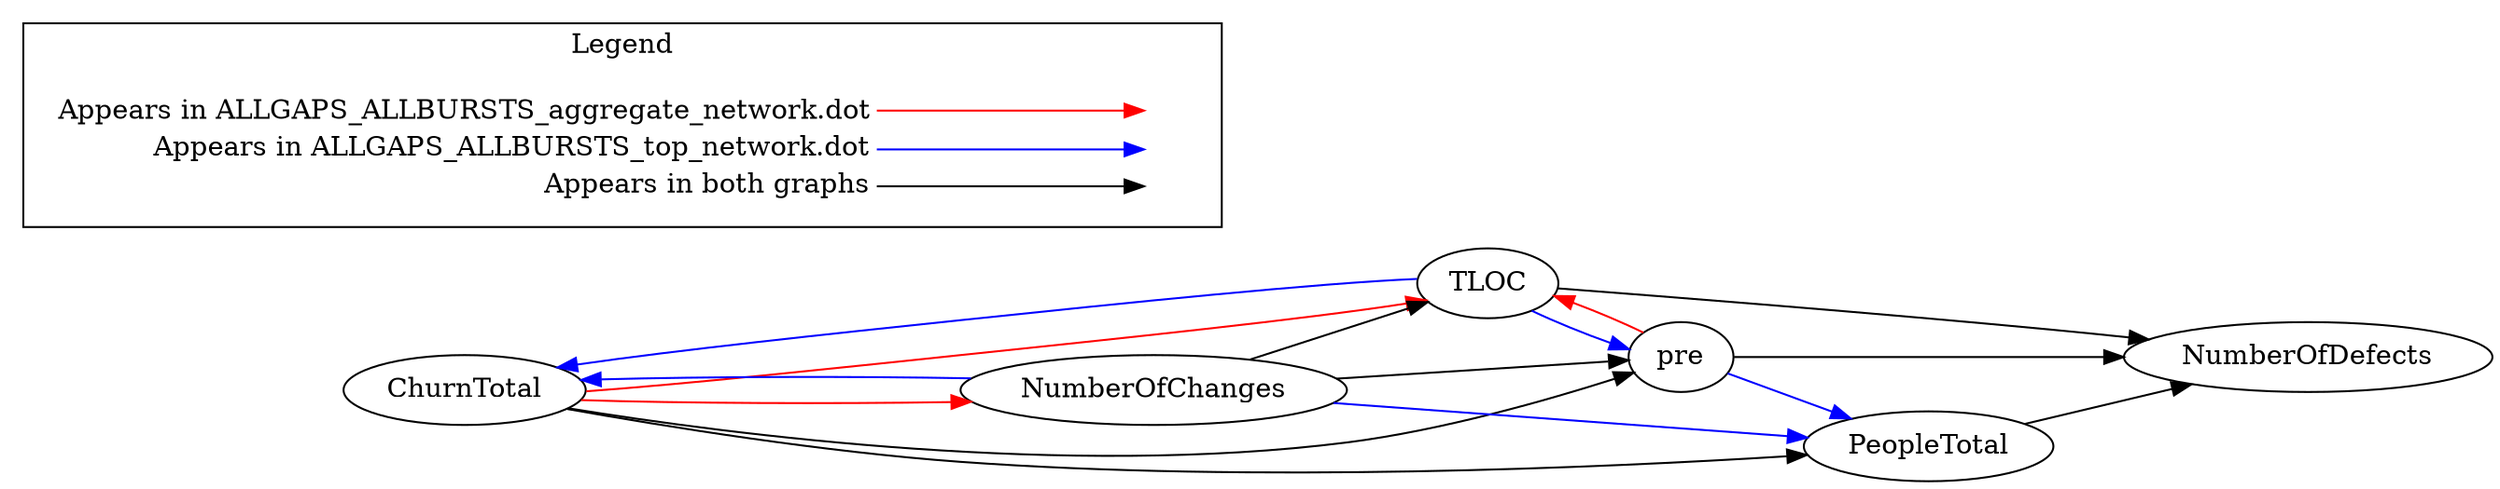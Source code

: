 digraph {
ChurnTotal -> NumberOfChanges[color="red"];
ChurnTotal -> TLOC[color="red"];
pre -> TLOC[color="red"];
PeopleTotal -> NumberOfDefects[color="black"];
TLOC -> NumberOfDefects[color="black"];
pre -> NumberOfDefects[color="black"];
NumberOfChanges -> TLOC[color="black"];
ChurnTotal -> PeopleTotal[color="black"];
ChurnTotal -> pre[color="black"];
NumberOfChanges -> pre[color="black"];
NumberOfChanges -> PeopleTotal[color="blue"];
NumberOfChanges -> ChurnTotal[color="blue"];
TLOC -> ChurnTotal[color="blue"];
TLOC -> pre[color="blue"];
pre -> PeopleTotal[color="blue"];

  rankdir=LR
  node [shape=plaintext]
  subgraph cluster_01 { 
    label = "Legend";
    key [label=<<table border="0" cellpadding="2" cellspacing="0" cellborder="0">
      <tr><td align="right" port="i1">Appears in ALLGAPS_ALLBURSTS_aggregate_network.dot</td></tr>
      <tr><td align="right" port="i2">Appears in ALLGAPS_ALLBURSTS_top_network.dot</td></tr>
      <tr><td align="right" port="i3">Appears in both graphs</td></tr>
      </table>>]
    key2 [label=<<table border="0" cellpadding="2" cellspacing="0" cellborder="0">
      <tr><td port="i1">&nbsp;</td></tr>
      <tr><td port="i2">&nbsp;</td></tr>
      <tr><td port="i3">&nbsp;</td></tr>
      </table>>]
    key:i1:e -> key2:i1:w [color=red]
    key:i2:e -> key2:i2:w [color=blue]
    key:i3:e -> key2:i3:w [color=black]
  }
}
